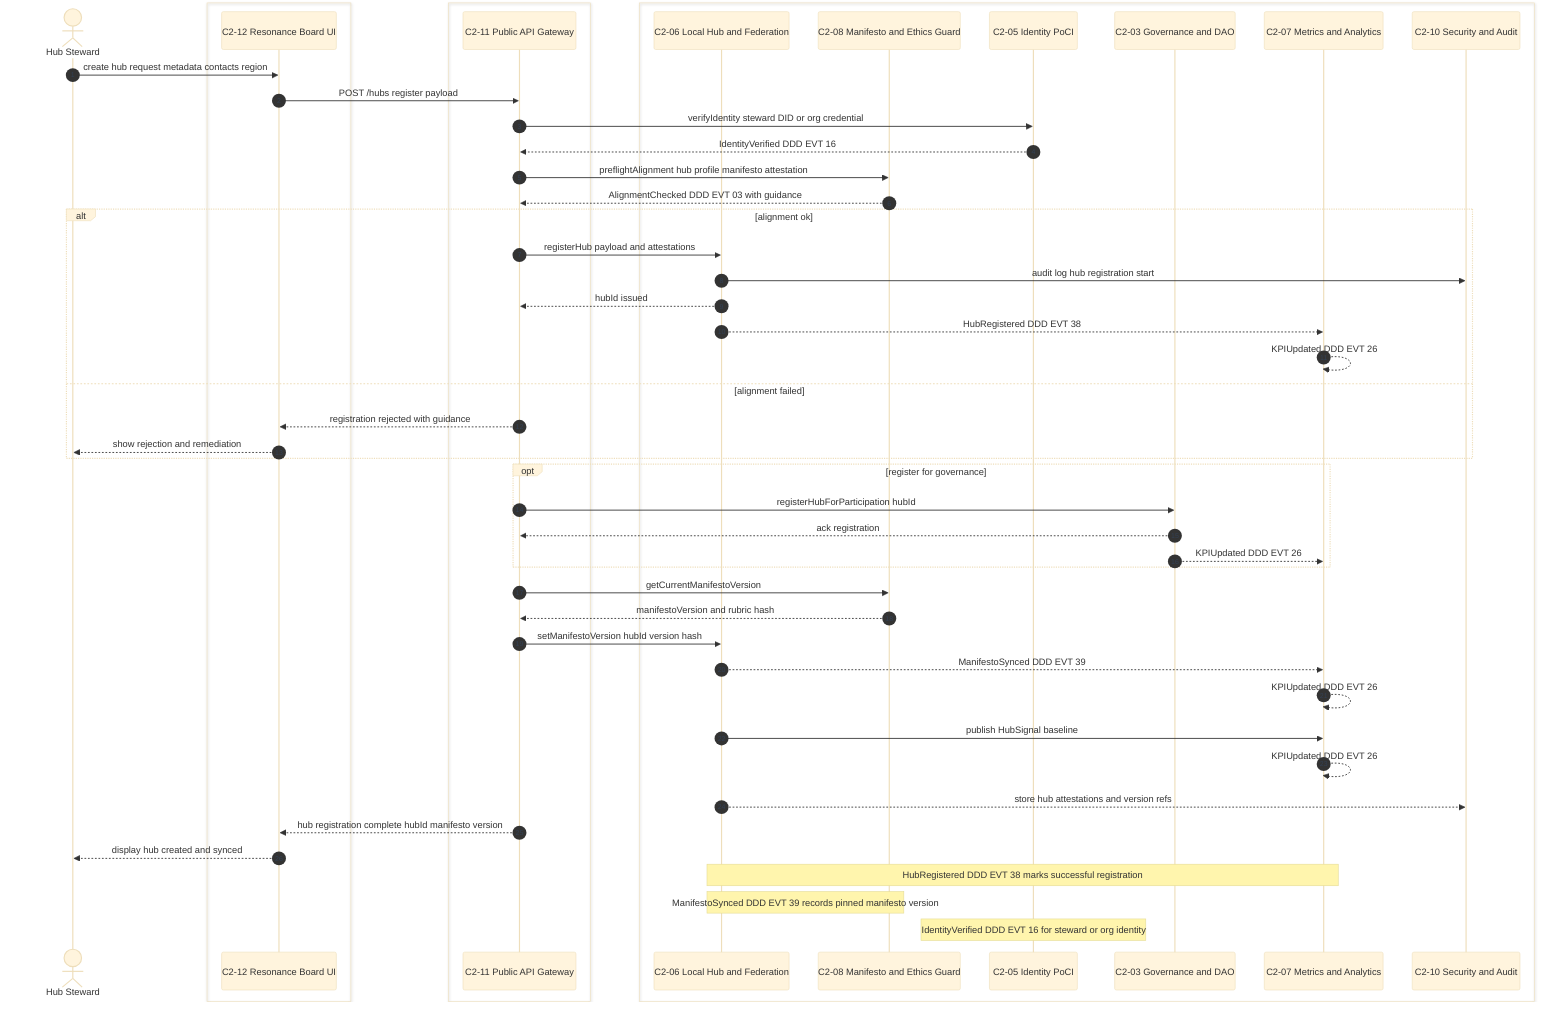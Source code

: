 %%{init: {'theme':'base','themeVariables':{ 'sequenceNumberColor':'#334155'}}}%%
sequenceDiagram
autonumber

actor H as Hub Steward

box #8b5cf6 UI
  participant UI as C2-12 Resonance Board UI
end

box #fde68a Control or API
  participant API as C2-11 Public API Gateway
end

box #ff8b00 Core Services
  participant HUB as C2-06 Local Hub and Federation
  participant ETH as C2-08 Manifesto and Ethics Guard
  participant ID as C2-05 Identity PoCI
  participant GOV as C2-03 Governance and DAO
  participant MET as C2-07 Metrics and Analytics
  participant SEC as C2-10 Security and Audit
end

%% -------- Start hub creation --------
H ->> UI: create hub request metadata contacts region
UI ->> API: POST /hubs register payload
API ->> ID: verifyIdentity steward DID or org credential
ID -->> API: IdentityVerified DDD EVT 16
API ->> ETH: preflightAlignment hub profile manifesto attestation
ETH -->> API: AlignmentChecked DDD EVT 03 with guidance

alt alignment ok
  API ->> HUB: registerHub payload and attestations
  HUB ->> SEC: audit log hub registration start
  HUB -->> API: hubId issued
  HUB -->> MET: HubRegistered DDD EVT 38
  MET -->> MET: KPIUpdated DDD EVT 26
else alignment failed
  API -->> UI: registration rejected with guidance
  UI -->> H: show rejection and remediation
  %% stop path on failure
end

%% -------- Optional governance participation --------
opt register for governance
  API ->> GOV: registerHubForParticipation hubId
  GOV -->> API: ack registration
  GOV -->> MET: KPIUpdated DDD EVT 26
end

%% -------- Manifesto sync and version pin --------
API ->> ETH: getCurrentManifestoVersion
ETH -->> API: manifestoVersion and rubric hash
API ->> HUB: setManifestoVersion hubId version hash
HUB -->> MET: ManifestoSynced DDD EVT 39
MET -->> MET: KPIUpdated DDD EVT 26

%% -------- Baseline signals and health --------
HUB ->> MET: publish HubSignal baseline
MET -->> MET: KPIUpdated DDD EVT 26
HUB -->> SEC: store hub attestations and version refs

%% -------- Completion --------
API -->> UI: hub registration complete hubId manifesto version
UI -->> H: display hub created and synced

%% Notes
Note over HUB,MET: HubRegistered DDD EVT 38 marks successful registration
Note over HUB,ETH: ManifestoSynced DDD EVT 39 records pinned manifesto version
Note over ID: IdentityVerified DDD EVT 16 for steward or org identity
